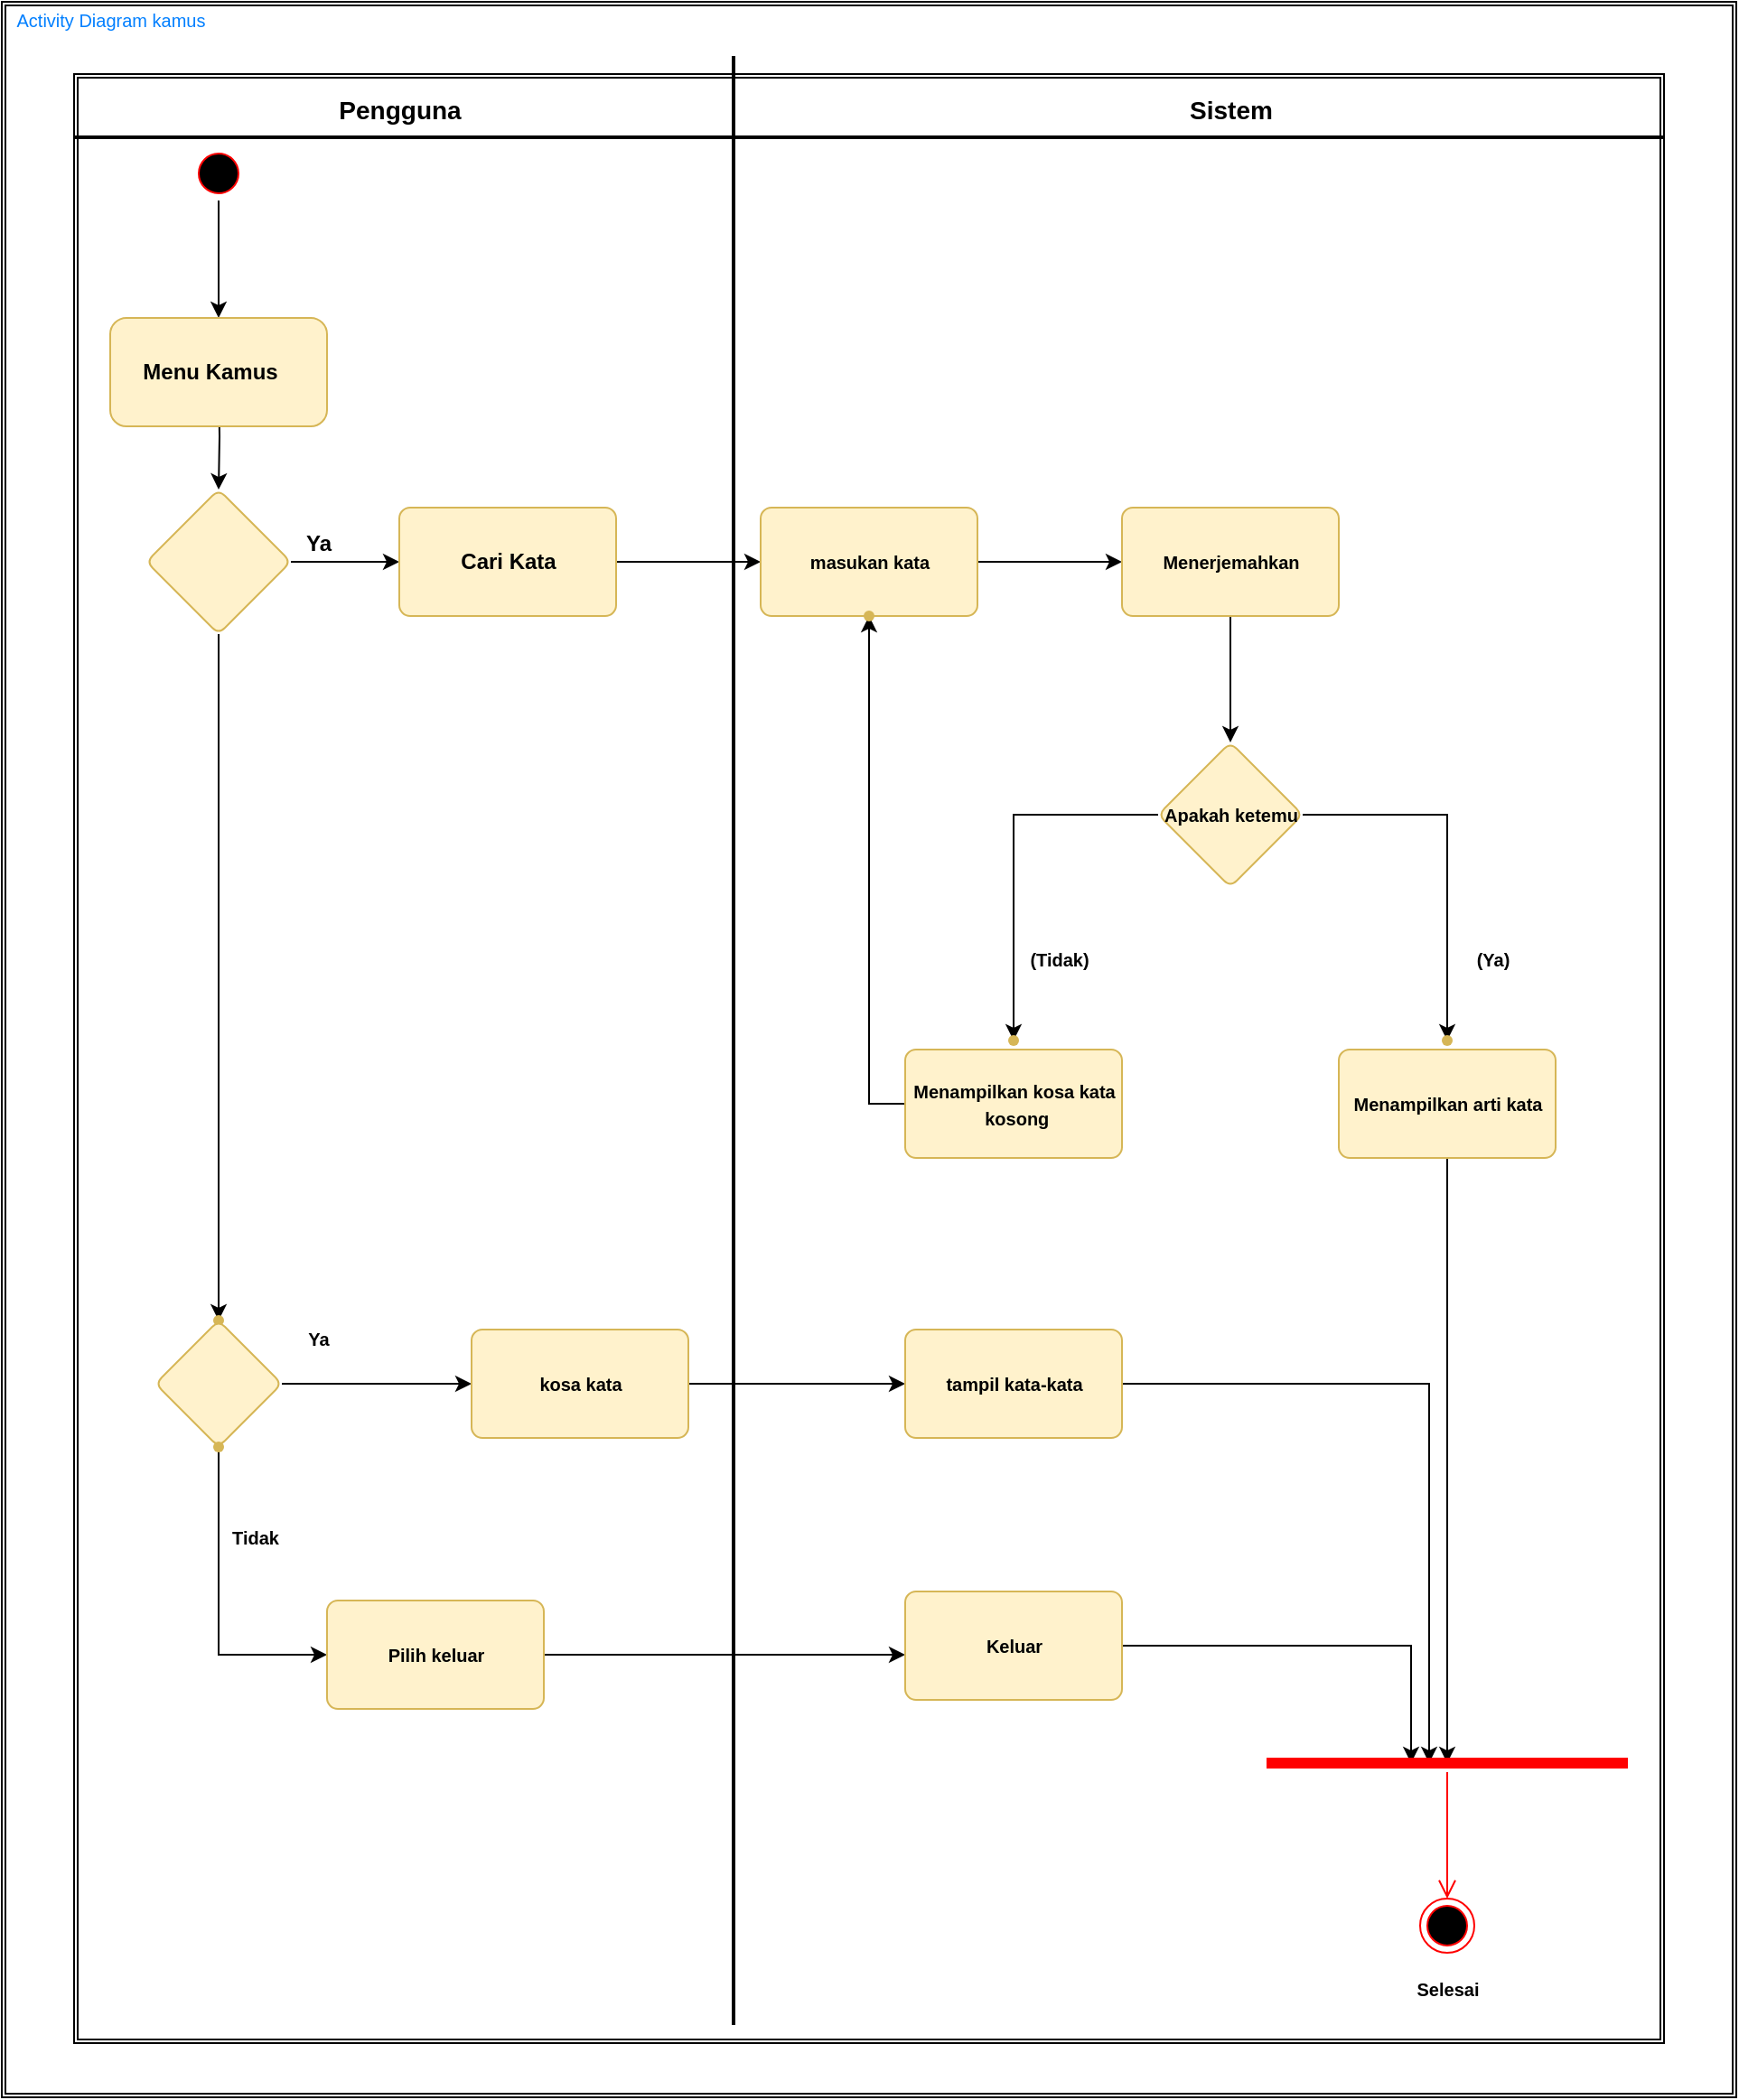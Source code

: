 <mxfile version="16.4.5" type="github">
  <diagram id="SU5bKVWl5JrV1BomC_x-" name="Page-1">
    <mxGraphModel dx="1578" dy="945" grid="1" gridSize="10" guides="1" tooltips="1" connect="1" arrows="1" fold="1" page="1" pageScale="1" pageWidth="827" pageHeight="1169" math="0" shadow="0">
      <root>
        <mxCell id="0" />
        <mxCell id="1" parent="0" />
        <mxCell id="-edVvn-x7W4A-X9uvPil-65" value="" style="shape=ext;double=1;rounded=0;whiteSpace=wrap;html=1;fillColor=default;" vertex="1" parent="1">
          <mxGeometry y="10" width="960" height="1160" as="geometry" />
        </mxCell>
        <mxCell id="-edVvn-x7W4A-X9uvPil-19" value="" style="edgeStyle=orthogonalEdgeStyle;rounded=0;orthogonalLoop=1;jettySize=auto;html=1;" edge="1" parent="1" source="-edVvn-x7W4A-X9uvPil-2" target="-edVvn-x7W4A-X9uvPil-18">
          <mxGeometry relative="1" as="geometry" />
        </mxCell>
        <mxCell id="-edVvn-x7W4A-X9uvPil-2" value="" style="ellipse;html=1;shape=startState;fillColor=#000000;strokeColor=#ff0000;" vertex="1" parent="1">
          <mxGeometry x="105" y="90" width="30" height="30" as="geometry" />
        </mxCell>
        <mxCell id="-edVvn-x7W4A-X9uvPil-11" value="" style="edgeStyle=orthogonalEdgeStyle;rounded=0;orthogonalLoop=1;jettySize=auto;html=1;" edge="1" parent="1" target="-edVvn-x7W4A-X9uvPil-10">
          <mxGeometry relative="1" as="geometry">
            <mxPoint x="120.0" y="220" as="sourcePoint" />
          </mxGeometry>
        </mxCell>
        <mxCell id="-edVvn-x7W4A-X9uvPil-17" value="" style="edgeStyle=orthogonalEdgeStyle;rounded=0;orthogonalLoop=1;jettySize=auto;html=1;" edge="1" parent="1" source="-edVvn-x7W4A-X9uvPil-10" target="-edVvn-x7W4A-X9uvPil-16">
          <mxGeometry relative="1" as="geometry" />
        </mxCell>
        <mxCell id="-edVvn-x7W4A-X9uvPil-39" value="" style="edgeStyle=orthogonalEdgeStyle;rounded=0;orthogonalLoop=1;jettySize=auto;html=1;" edge="1" parent="1" source="-edVvn-x7W4A-X9uvPil-10" target="-edVvn-x7W4A-X9uvPil-38">
          <mxGeometry relative="1" as="geometry" />
        </mxCell>
        <mxCell id="-edVvn-x7W4A-X9uvPil-10" value="" style="rhombus;whiteSpace=wrap;html=1;fillColor=#fff2cc;strokeColor=#d6b656;rounded=1;arcSize=10;" vertex="1" parent="1">
          <mxGeometry x="80" y="280" width="80" height="80" as="geometry" />
        </mxCell>
        <mxCell id="-edVvn-x7W4A-X9uvPil-24" value="" style="edgeStyle=orthogonalEdgeStyle;rounded=0;orthogonalLoop=1;jettySize=auto;html=1;" edge="1" parent="1" source="-edVvn-x7W4A-X9uvPil-16" target="-edVvn-x7W4A-X9uvPil-23">
          <mxGeometry relative="1" as="geometry" />
        </mxCell>
        <mxCell id="-edVvn-x7W4A-X9uvPil-16" value="" style="rounded=1;whiteSpace=wrap;html=1;fillColor=#fff2cc;strokeColor=#d6b656;arcSize=10;" vertex="1" parent="1">
          <mxGeometry x="220" y="290" width="120" height="60" as="geometry" />
        </mxCell>
        <mxCell id="-edVvn-x7W4A-X9uvPil-18" value="" style="rounded=1;whiteSpace=wrap;html=1;fillColor=#fff2cc;strokeColor=#d6b656;" vertex="1" parent="1">
          <mxGeometry x="60" y="185" width="120" height="60" as="geometry" />
        </mxCell>
        <mxCell id="-edVvn-x7W4A-X9uvPil-20" value="&lt;b&gt;Menu Kamus&lt;/b&gt;" style="text;html=1;resizable=0;autosize=1;align=center;verticalAlign=middle;points=[];fillColor=none;strokeColor=none;rounded=0;" vertex="1" parent="1">
          <mxGeometry x="70" y="205" width="90" height="20" as="geometry" />
        </mxCell>
        <mxCell id="-edVvn-x7W4A-X9uvPil-21" value="&lt;b&gt;Ya&lt;/b&gt;" style="text;html=1;resizable=0;autosize=1;align=center;verticalAlign=middle;points=[];fillColor=none;strokeColor=none;rounded=0;" vertex="1" parent="1">
          <mxGeometry x="160" y="300" width="30" height="20" as="geometry" />
        </mxCell>
        <mxCell id="-edVvn-x7W4A-X9uvPil-22" value="&lt;b&gt;Cari Kata&lt;/b&gt;" style="text;html=1;resizable=0;autosize=1;align=center;verticalAlign=middle;points=[];fillColor=none;strokeColor=none;rounded=0;" vertex="1" parent="1">
          <mxGeometry x="245" y="310" width="70" height="20" as="geometry" />
        </mxCell>
        <mxCell id="-edVvn-x7W4A-X9uvPil-26" value="" style="edgeStyle=orthogonalEdgeStyle;rounded=0;orthogonalLoop=1;jettySize=auto;html=1;" edge="1" parent="1" source="-edVvn-x7W4A-X9uvPil-23" target="-edVvn-x7W4A-X9uvPil-25">
          <mxGeometry relative="1" as="geometry" />
        </mxCell>
        <mxCell id="-edVvn-x7W4A-X9uvPil-23" value="" style="rounded=1;whiteSpace=wrap;html=1;fillColor=#fff2cc;strokeColor=#d6b656;arcSize=10;" vertex="1" parent="1">
          <mxGeometry x="420" y="290" width="120" height="60" as="geometry" />
        </mxCell>
        <mxCell id="-edVvn-x7W4A-X9uvPil-28" value="" style="edgeStyle=orthogonalEdgeStyle;rounded=0;orthogonalLoop=1;jettySize=auto;html=1;" edge="1" parent="1" source="-edVvn-x7W4A-X9uvPil-25" target="-edVvn-x7W4A-X9uvPil-27">
          <mxGeometry relative="1" as="geometry" />
        </mxCell>
        <mxCell id="-edVvn-x7W4A-X9uvPil-25" value="" style="rounded=1;whiteSpace=wrap;html=1;fillColor=#fff2cc;strokeColor=#d6b656;arcSize=10;" vertex="1" parent="1">
          <mxGeometry x="620" y="290" width="120" height="60" as="geometry" />
        </mxCell>
        <mxCell id="-edVvn-x7W4A-X9uvPil-30" value="" style="edgeStyle=orthogonalEdgeStyle;rounded=0;orthogonalLoop=1;jettySize=auto;html=1;" edge="1" parent="1" source="-edVvn-x7W4A-X9uvPil-27" target="-edVvn-x7W4A-X9uvPil-29">
          <mxGeometry relative="1" as="geometry" />
        </mxCell>
        <mxCell id="-edVvn-x7W4A-X9uvPil-32" value="" style="edgeStyle=orthogonalEdgeStyle;rounded=0;orthogonalLoop=1;jettySize=auto;html=1;" edge="1" parent="1" source="-edVvn-x7W4A-X9uvPil-27" target="-edVvn-x7W4A-X9uvPil-31">
          <mxGeometry relative="1" as="geometry" />
        </mxCell>
        <mxCell id="-edVvn-x7W4A-X9uvPil-27" value="" style="rhombus;whiteSpace=wrap;html=1;fillColor=#fff2cc;strokeColor=#d6b656;rounded=1;arcSize=10;" vertex="1" parent="1">
          <mxGeometry x="640" y="420" width="80" height="80" as="geometry" />
        </mxCell>
        <mxCell id="-edVvn-x7W4A-X9uvPil-29" value="" style="shape=waypoint;sketch=0;size=6;pointerEvents=1;points=[];fillColor=#fff2cc;resizable=0;rotatable=0;perimeter=centerPerimeter;snapToPoint=1;strokeColor=#d6b656;rounded=1;arcSize=10;" vertex="1" parent="1">
          <mxGeometry x="540" y="565" width="40" height="40" as="geometry" />
        </mxCell>
        <mxCell id="-edVvn-x7W4A-X9uvPil-31" value="" style="shape=waypoint;sketch=0;size=6;pointerEvents=1;points=[];fillColor=#fff2cc;resizable=0;rotatable=0;perimeter=centerPerimeter;snapToPoint=1;strokeColor=#d6b656;rounded=1;arcSize=10;" vertex="1" parent="1">
          <mxGeometry x="780" y="565" width="40" height="40" as="geometry" />
        </mxCell>
        <mxCell id="-edVvn-x7W4A-X9uvPil-37" value="" style="edgeStyle=orthogonalEdgeStyle;rounded=0;orthogonalLoop=1;jettySize=auto;html=1;" edge="1" parent="1" source="-edVvn-x7W4A-X9uvPil-33" target="-edVvn-x7W4A-X9uvPil-36">
          <mxGeometry relative="1" as="geometry">
            <Array as="points">
              <mxPoint x="480" y="620" />
            </Array>
          </mxGeometry>
        </mxCell>
        <mxCell id="-edVvn-x7W4A-X9uvPil-33" value="" style="rounded=1;whiteSpace=wrap;html=1;fillColor=#fff2cc;strokeColor=#d6b656;sketch=0;arcSize=10;" vertex="1" parent="1">
          <mxGeometry x="500" y="590" width="120" height="60" as="geometry" />
        </mxCell>
        <mxCell id="-edVvn-x7W4A-X9uvPil-60" value="" style="edgeStyle=orthogonalEdgeStyle;rounded=0;orthogonalLoop=1;jettySize=auto;html=1;" edge="1" parent="1" source="-edVvn-x7W4A-X9uvPil-35" target="-edVvn-x7W4A-X9uvPil-59">
          <mxGeometry relative="1" as="geometry" />
        </mxCell>
        <mxCell id="-edVvn-x7W4A-X9uvPil-35" value="" style="rounded=1;whiteSpace=wrap;html=1;fillColor=#fff2cc;strokeColor=#d6b656;sketch=0;arcSize=10;" vertex="1" parent="1">
          <mxGeometry x="740" y="590" width="120" height="60" as="geometry" />
        </mxCell>
        <mxCell id="-edVvn-x7W4A-X9uvPil-36" value="" style="shape=waypoint;sketch=0;size=6;pointerEvents=1;points=[];fillColor=#fff2cc;resizable=0;rotatable=0;perimeter=centerPerimeter;snapToPoint=1;strokeColor=#d6b656;rounded=1;arcSize=10;" vertex="1" parent="1">
          <mxGeometry x="460" y="330" width="40" height="40" as="geometry" />
        </mxCell>
        <mxCell id="-edVvn-x7W4A-X9uvPil-38" value="" style="shape=waypoint;sketch=0;size=6;pointerEvents=1;points=[];fillColor=#fff2cc;resizable=0;rotatable=0;perimeter=centerPerimeter;snapToPoint=1;strokeColor=#d6b656;rounded=1;arcSize=10;" vertex="1" parent="1">
          <mxGeometry x="100" y="720" width="40" height="40" as="geometry" />
        </mxCell>
        <mxCell id="-edVvn-x7W4A-X9uvPil-43" value="" style="edgeStyle=orthogonalEdgeStyle;rounded=0;orthogonalLoop=1;jettySize=auto;html=1;" edge="1" parent="1" source="-edVvn-x7W4A-X9uvPil-41" target="-edVvn-x7W4A-X9uvPil-42">
          <mxGeometry relative="1" as="geometry" />
        </mxCell>
        <mxCell id="-edVvn-x7W4A-X9uvPil-41" value="" style="rhombus;whiteSpace=wrap;html=1;fillColor=#fff2cc;strokeColor=#d6b656;rounded=1;arcSize=10;" vertex="1" parent="1">
          <mxGeometry x="85" y="740" width="70" height="70" as="geometry" />
        </mxCell>
        <mxCell id="-edVvn-x7W4A-X9uvPil-51" value="" style="edgeStyle=orthogonalEdgeStyle;rounded=0;orthogonalLoop=1;jettySize=auto;html=1;" edge="1" parent="1" source="-edVvn-x7W4A-X9uvPil-42" target="-edVvn-x7W4A-X9uvPil-50">
          <mxGeometry relative="1" as="geometry" />
        </mxCell>
        <mxCell id="-edVvn-x7W4A-X9uvPil-42" value="" style="rounded=1;whiteSpace=wrap;html=1;fillColor=#fff2cc;strokeColor=#d6b656;arcSize=10;" vertex="1" parent="1">
          <mxGeometry x="260" y="745" width="120" height="60" as="geometry" />
        </mxCell>
        <mxCell id="-edVvn-x7W4A-X9uvPil-47" value="" style="edgeStyle=orthogonalEdgeStyle;rounded=0;orthogonalLoop=1;jettySize=auto;html=1;" edge="1" parent="1" source="-edVvn-x7W4A-X9uvPil-44" target="-edVvn-x7W4A-X9uvPil-46">
          <mxGeometry relative="1" as="geometry">
            <Array as="points">
              <mxPoint x="120" y="925" />
            </Array>
          </mxGeometry>
        </mxCell>
        <mxCell id="-edVvn-x7W4A-X9uvPil-44" value="" style="shape=waypoint;sketch=0;size=6;pointerEvents=1;points=[];fillColor=#fff2cc;resizable=0;rotatable=0;perimeter=centerPerimeter;snapToPoint=1;strokeColor=#d6b656;rounded=1;arcSize=10;" vertex="1" parent="1">
          <mxGeometry x="100" y="790" width="40" height="40" as="geometry" />
        </mxCell>
        <mxCell id="-edVvn-x7W4A-X9uvPil-49" value="" style="edgeStyle=orthogonalEdgeStyle;rounded=0;orthogonalLoop=1;jettySize=auto;html=1;" edge="1" parent="1" source="-edVvn-x7W4A-X9uvPil-46" target="-edVvn-x7W4A-X9uvPil-48">
          <mxGeometry relative="1" as="geometry">
            <Array as="points">
              <mxPoint x="420" y="925" />
              <mxPoint x="420" y="925" />
            </Array>
          </mxGeometry>
        </mxCell>
        <mxCell id="-edVvn-x7W4A-X9uvPil-46" value="" style="rounded=1;whiteSpace=wrap;html=1;fillColor=#fff2cc;strokeColor=#d6b656;sketch=0;arcSize=10;" vertex="1" parent="1">
          <mxGeometry x="180" y="895" width="120" height="60" as="geometry" />
        </mxCell>
        <mxCell id="-edVvn-x7W4A-X9uvPil-64" value="" style="edgeStyle=orthogonalEdgeStyle;rounded=0;orthogonalLoop=1;jettySize=auto;html=1;" edge="1" parent="1" source="-edVvn-x7W4A-X9uvPil-48" target="-edVvn-x7W4A-X9uvPil-63">
          <mxGeometry relative="1" as="geometry" />
        </mxCell>
        <mxCell id="-edVvn-x7W4A-X9uvPil-48" value="" style="rounded=1;whiteSpace=wrap;html=1;fillColor=#fff2cc;strokeColor=#d6b656;sketch=0;arcSize=10;" vertex="1" parent="1">
          <mxGeometry x="500" y="890" width="120" height="60" as="geometry" />
        </mxCell>
        <mxCell id="-edVvn-x7W4A-X9uvPil-62" value="" style="edgeStyle=orthogonalEdgeStyle;rounded=0;orthogonalLoop=1;jettySize=auto;html=1;" edge="1" parent="1" source="-edVvn-x7W4A-X9uvPil-50" target="-edVvn-x7W4A-X9uvPil-61">
          <mxGeometry relative="1" as="geometry" />
        </mxCell>
        <mxCell id="-edVvn-x7W4A-X9uvPil-50" value="" style="rounded=1;whiteSpace=wrap;html=1;fillColor=#fff2cc;strokeColor=#d6b656;arcSize=10;" vertex="1" parent="1">
          <mxGeometry x="500" y="745" width="120" height="60" as="geometry" />
        </mxCell>
        <mxCell id="-edVvn-x7W4A-X9uvPil-52" value="" style="ellipse;html=1;shape=endState;fillColor=#000000;strokeColor=#ff0000;" vertex="1" parent="1">
          <mxGeometry x="785" y="1060" width="30" height="30" as="geometry" />
        </mxCell>
        <mxCell id="-edVvn-x7W4A-X9uvPil-58" value="" style="edgeStyle=orthogonalEdgeStyle;html=1;verticalAlign=bottom;endArrow=open;endSize=8;strokeColor=#ff0000;rounded=0;" edge="1" source="-edVvn-x7W4A-X9uvPil-57" parent="1">
          <mxGeometry relative="1" as="geometry">
            <mxPoint x="800" y="1060" as="targetPoint" />
          </mxGeometry>
        </mxCell>
        <mxCell id="-edVvn-x7W4A-X9uvPil-59" value="" style="shape=waypoint;sketch=0;size=6;pointerEvents=1;points=[];fillColor=#fff2cc;resizable=0;rotatable=0;perimeter=centerPerimeter;snapToPoint=1;strokeColor=#d6b656;rounded=1;arcSize=10;" vertex="1" parent="1">
          <mxGeometry x="780" y="965" width="40" height="40" as="geometry" />
        </mxCell>
        <mxCell id="-edVvn-x7W4A-X9uvPil-61" value="" style="shape=waypoint;sketch=0;size=6;pointerEvents=1;points=[];fillColor=#fff2cc;resizable=0;rotatable=0;perimeter=centerPerimeter;snapToPoint=1;strokeColor=#d6b656;rounded=1;arcSize=10;" vertex="1" parent="1">
          <mxGeometry x="770" y="965" width="40" height="40" as="geometry" />
        </mxCell>
        <mxCell id="-edVvn-x7W4A-X9uvPil-63" value="" style="shape=waypoint;sketch=0;size=6;pointerEvents=1;points=[];fillColor=#fff2cc;resizable=0;rotatable=0;perimeter=centerPerimeter;snapToPoint=1;strokeColor=#d6b656;rounded=1;arcSize=10;" vertex="1" parent="1">
          <mxGeometry x="760" y="965" width="40" height="40" as="geometry" />
        </mxCell>
        <mxCell id="-edVvn-x7W4A-X9uvPil-66" value="" style="shape=ext;double=1;rounded=0;whiteSpace=wrap;html=1;fillColor=none;" vertex="1" parent="1">
          <mxGeometry x="40" y="50" width="880" height="1090" as="geometry" />
        </mxCell>
        <mxCell id="-edVvn-x7W4A-X9uvPil-57" value="" style="shape=line;html=1;strokeWidth=6;strokeColor=#ff0000;" vertex="1" parent="1">
          <mxGeometry x="700" y="980" width="200" height="10" as="geometry" />
        </mxCell>
        <mxCell id="-edVvn-x7W4A-X9uvPil-68" value="" style="line;strokeWidth=2;direction=south;html=1;fillColor=none;" vertex="1" parent="1">
          <mxGeometry x="400" y="40" width="10" height="1090" as="geometry" />
        </mxCell>
        <mxCell id="-edVvn-x7W4A-X9uvPil-69" value="" style="line;strokeWidth=2;html=1;fillColor=none;" vertex="1" parent="1">
          <mxGeometry x="40" y="80" width="880" height="10" as="geometry" />
        </mxCell>
        <mxCell id="-edVvn-x7W4A-X9uvPil-70" value="&lt;b&gt;&lt;font style=&quot;font-size: 14px&quot;&gt;Pengguna&lt;/font&gt;&lt;/b&gt;" style="text;html=1;resizable=0;autosize=1;align=center;verticalAlign=middle;points=[];fillColor=none;strokeColor=none;rounded=0;" vertex="1" parent="1">
          <mxGeometry x="180" y="60" width="80" height="20" as="geometry" />
        </mxCell>
        <mxCell id="-edVvn-x7W4A-X9uvPil-71" value="&lt;b&gt;&lt;font style=&quot;font-size: 14px&quot;&gt;Sistem&lt;/font&gt;&lt;/b&gt;" style="text;html=1;resizable=0;autosize=1;align=center;verticalAlign=middle;points=[];fillColor=none;strokeColor=none;rounded=0;" vertex="1" parent="1">
          <mxGeometry x="650" y="60" width="60" height="20" as="geometry" />
        </mxCell>
        <mxCell id="-edVvn-x7W4A-X9uvPil-72" value="&lt;font size=&quot;1&quot;&gt;&lt;b&gt;masukan kata&lt;/b&gt;&lt;/font&gt;" style="text;html=1;resizable=0;autosize=1;align=center;verticalAlign=middle;points=[];fillColor=none;strokeColor=none;rounded=0;" vertex="1" parent="1">
          <mxGeometry x="440" y="310" width="80" height="20" as="geometry" />
        </mxCell>
        <mxCell id="-edVvn-x7W4A-X9uvPil-73" value="&lt;font size=&quot;1&quot;&gt;&lt;b&gt;Menerjemahkan&lt;/b&gt;&lt;/font&gt;" style="text;html=1;resizable=0;autosize=1;align=center;verticalAlign=middle;points=[];fillColor=none;strokeColor=none;rounded=0;" vertex="1" parent="1">
          <mxGeometry x="635" y="310" width="90" height="20" as="geometry" />
        </mxCell>
        <mxCell id="-edVvn-x7W4A-X9uvPil-74" value="&lt;font&gt;&lt;font style=&quot;font-size: 10px&quot;&gt;&lt;b&gt;Apakah ketemu&lt;/b&gt;&lt;/font&gt;&lt;br&gt;&lt;/font&gt;" style="text;html=1;resizable=0;autosize=1;align=center;verticalAlign=middle;points=[];fillColor=none;strokeColor=none;rounded=0;" vertex="1" parent="1">
          <mxGeometry x="635" y="450" width="90" height="20" as="geometry" />
        </mxCell>
        <mxCell id="-edVvn-x7W4A-X9uvPil-76" value="&lt;font&gt;&lt;font style=&quot;font-size: 10px&quot;&gt;&lt;b&gt;(Tidak)&lt;/b&gt;&lt;/font&gt;&lt;br&gt;&lt;/font&gt;" style="text;html=1;resizable=0;autosize=1;align=center;verticalAlign=middle;points=[];fillColor=none;strokeColor=none;rounded=0;" vertex="1" parent="1">
          <mxGeometry x="560" y="530" width="50" height="20" as="geometry" />
        </mxCell>
        <mxCell id="-edVvn-x7W4A-X9uvPil-77" value="&lt;font&gt;&lt;font style=&quot;font-size: 10px&quot;&gt;&lt;b&gt;(Ya)&lt;/b&gt;&lt;/font&gt;&lt;br&gt;&lt;/font&gt;" style="text;html=1;resizable=0;autosize=1;align=center;verticalAlign=middle;points=[];fillColor=none;strokeColor=none;rounded=0;" vertex="1" parent="1">
          <mxGeometry x="810" y="530" width="30" height="20" as="geometry" />
        </mxCell>
        <mxCell id="-edVvn-x7W4A-X9uvPil-78" value="&lt;font&gt;&lt;font style=&quot;font-size: 10px&quot;&gt;&lt;b&gt;Menampilkan kosa kata&lt;br&gt;&amp;nbsp;kosong&lt;/b&gt;&lt;/font&gt;&lt;br&gt;&lt;/font&gt;" style="text;html=1;resizable=0;autosize=1;align=center;verticalAlign=middle;points=[];fillColor=none;strokeColor=none;rounded=0;" vertex="1" parent="1">
          <mxGeometry x="495" y="605" width="130" height="30" as="geometry" />
        </mxCell>
        <mxCell id="-edVvn-x7W4A-X9uvPil-79" value="&lt;font&gt;&lt;font style=&quot;font-size: 10px&quot;&gt;&lt;b&gt;Menampilkan arti kata&lt;/b&gt;&lt;/font&gt;&lt;br&gt;&lt;/font&gt;" style="text;html=1;resizable=0;autosize=1;align=center;verticalAlign=middle;points=[];fillColor=none;strokeColor=none;rounded=0;" vertex="1" parent="1">
          <mxGeometry x="740" y="610" width="120" height="20" as="geometry" />
        </mxCell>
        <mxCell id="-edVvn-x7W4A-X9uvPil-80" value="&lt;font&gt;&lt;span style=&quot;font-size: 10px&quot;&gt;&lt;b&gt;tampil kata-kata&lt;/b&gt;&lt;/span&gt;&lt;br&gt;&lt;/font&gt;" style="text;html=1;resizable=0;autosize=1;align=center;verticalAlign=middle;points=[];fillColor=none;strokeColor=none;rounded=0;" vertex="1" parent="1">
          <mxGeometry x="515" y="765" width="90" height="20" as="geometry" />
        </mxCell>
        <mxCell id="-edVvn-x7W4A-X9uvPil-81" value="&lt;font&gt;&lt;span style=&quot;font-size: 10px&quot;&gt;&lt;b&gt;Keluar&lt;/b&gt;&lt;/span&gt;&lt;br&gt;&lt;/font&gt;" style="text;html=1;resizable=0;autosize=1;align=center;verticalAlign=middle;points=[];fillColor=none;strokeColor=none;rounded=0;" vertex="1" parent="1">
          <mxGeometry x="535" y="910" width="50" height="20" as="geometry" />
        </mxCell>
        <mxCell id="-edVvn-x7W4A-X9uvPil-82" value="&lt;font&gt;&lt;span style=&quot;font-size: 10px&quot;&gt;&lt;b&gt;Selesai&lt;/b&gt;&lt;/span&gt;&lt;br&gt;&lt;/font&gt;" style="text;html=1;resizable=0;autosize=1;align=center;verticalAlign=middle;points=[];fillColor=none;strokeColor=none;rounded=0;" vertex="1" parent="1">
          <mxGeometry x="775" y="1100" width="50" height="20" as="geometry" />
        </mxCell>
        <mxCell id="-edVvn-x7W4A-X9uvPil-83" value="Activity Diagram kamus" style="text;html=1;resizable=0;autosize=1;align=center;verticalAlign=middle;points=[];fillColor=none;strokeColor=none;rounded=0;fontSize=10;fontColor=#007FFF;" vertex="1" parent="1">
          <mxGeometry y="10" width="120" height="20" as="geometry" />
        </mxCell>
        <mxCell id="-edVvn-x7W4A-X9uvPil-84" value="&lt;font&gt;&lt;span style=&quot;font-size: 10px&quot;&gt;&lt;b&gt;kosa kata&lt;/b&gt;&lt;/span&gt;&lt;span style=&quot;color: rgba(0 , 0 , 0 , 0) ; font-family: monospace ; font-size: 0px&quot;&gt;%3CmxGraphModel%3E%3Croot%3E%3CmxCell%20id%3D%220%22%2F%3E%3CmxCell%20id%3D%221%22%20parent%3D%220%22%2F%3E%3CmxCell%20id%3D%222%22%20value%3D%22%26lt%3Bfont%26gt%3B%26lt%3Bspan%20style%3D%26quot%3Bfont-size%3A%2010px%26quot%3B%26gt%3B%26lt%3Bb%26gt%3Btampil%20kata-kata%26lt%3B%2Fb%26gt%3B%26lt%3B%2Fspan%26gt%3B%26lt%3Bbr%26gt%3B%26lt%3B%2Ffont%26gt%3B%22%20style%3D%22text%3Bhtml%3D1%3Bresizable%3D0%3Bautosize%3D1%3Balign%3Dcenter%3BverticalAlign%3Dmiddle%3Bpoints%3D%5B%5D%3BfillColor%3Dnone%3BstrokeColor%3Dnone%3Brounded%3D0%3B%22%20vertex%3D%221%22%20parent%3D%221%22%3E%3CmxGeometry%20x%3D%22515%22%20y%3D%22765%22%20width%3D%2290%22%20height%3D%2220%22%20as%3D%22geometry%22%2F%3E%3C%2FmxCell%3E%3C%2Froot%3E%3C%2FmxGraphModel%3E&lt;/span&gt;&lt;br&gt;&lt;/font&gt;" style="text;html=1;resizable=0;autosize=1;align=center;verticalAlign=middle;points=[];fillColor=none;strokeColor=none;rounded=0;" vertex="1" parent="1">
          <mxGeometry x="290" y="765" width="60" height="20" as="geometry" />
        </mxCell>
        <mxCell id="-edVvn-x7W4A-X9uvPil-85" value="&lt;font&gt;&lt;span style=&quot;font-size: 10px&quot;&gt;&lt;b&gt;Pilih keluar&lt;/b&gt;&lt;/span&gt;&lt;br&gt;&lt;/font&gt;" style="text;html=1;resizable=0;autosize=1;align=center;verticalAlign=middle;points=[];fillColor=none;strokeColor=none;rounded=0;" vertex="1" parent="1">
          <mxGeometry x="205" y="915" width="70" height="20" as="geometry" />
        </mxCell>
        <mxCell id="-edVvn-x7W4A-X9uvPil-86" value="&lt;font&gt;&lt;span style=&quot;font-size: 10px&quot;&gt;&lt;b&gt;Ya&lt;/b&gt;&lt;/span&gt;&lt;br&gt;&lt;/font&gt;" style="text;html=1;resizable=0;autosize=1;align=center;verticalAlign=middle;points=[];fillColor=none;strokeColor=none;rounded=0;" vertex="1" parent="1">
          <mxGeometry x="160" y="740" width="30" height="20" as="geometry" />
        </mxCell>
        <mxCell id="-edVvn-x7W4A-X9uvPil-87" value="&lt;font&gt;&lt;span style=&quot;font-size: 10px&quot;&gt;&lt;b&gt;Tidak&lt;/b&gt;&lt;/span&gt;&lt;br&gt;&lt;/font&gt;" style="text;html=1;resizable=0;autosize=1;align=center;verticalAlign=middle;points=[];fillColor=none;strokeColor=none;rounded=0;" vertex="1" parent="1">
          <mxGeometry x="120" y="850" width="40" height="20" as="geometry" />
        </mxCell>
      </root>
    </mxGraphModel>
  </diagram>
</mxfile>
